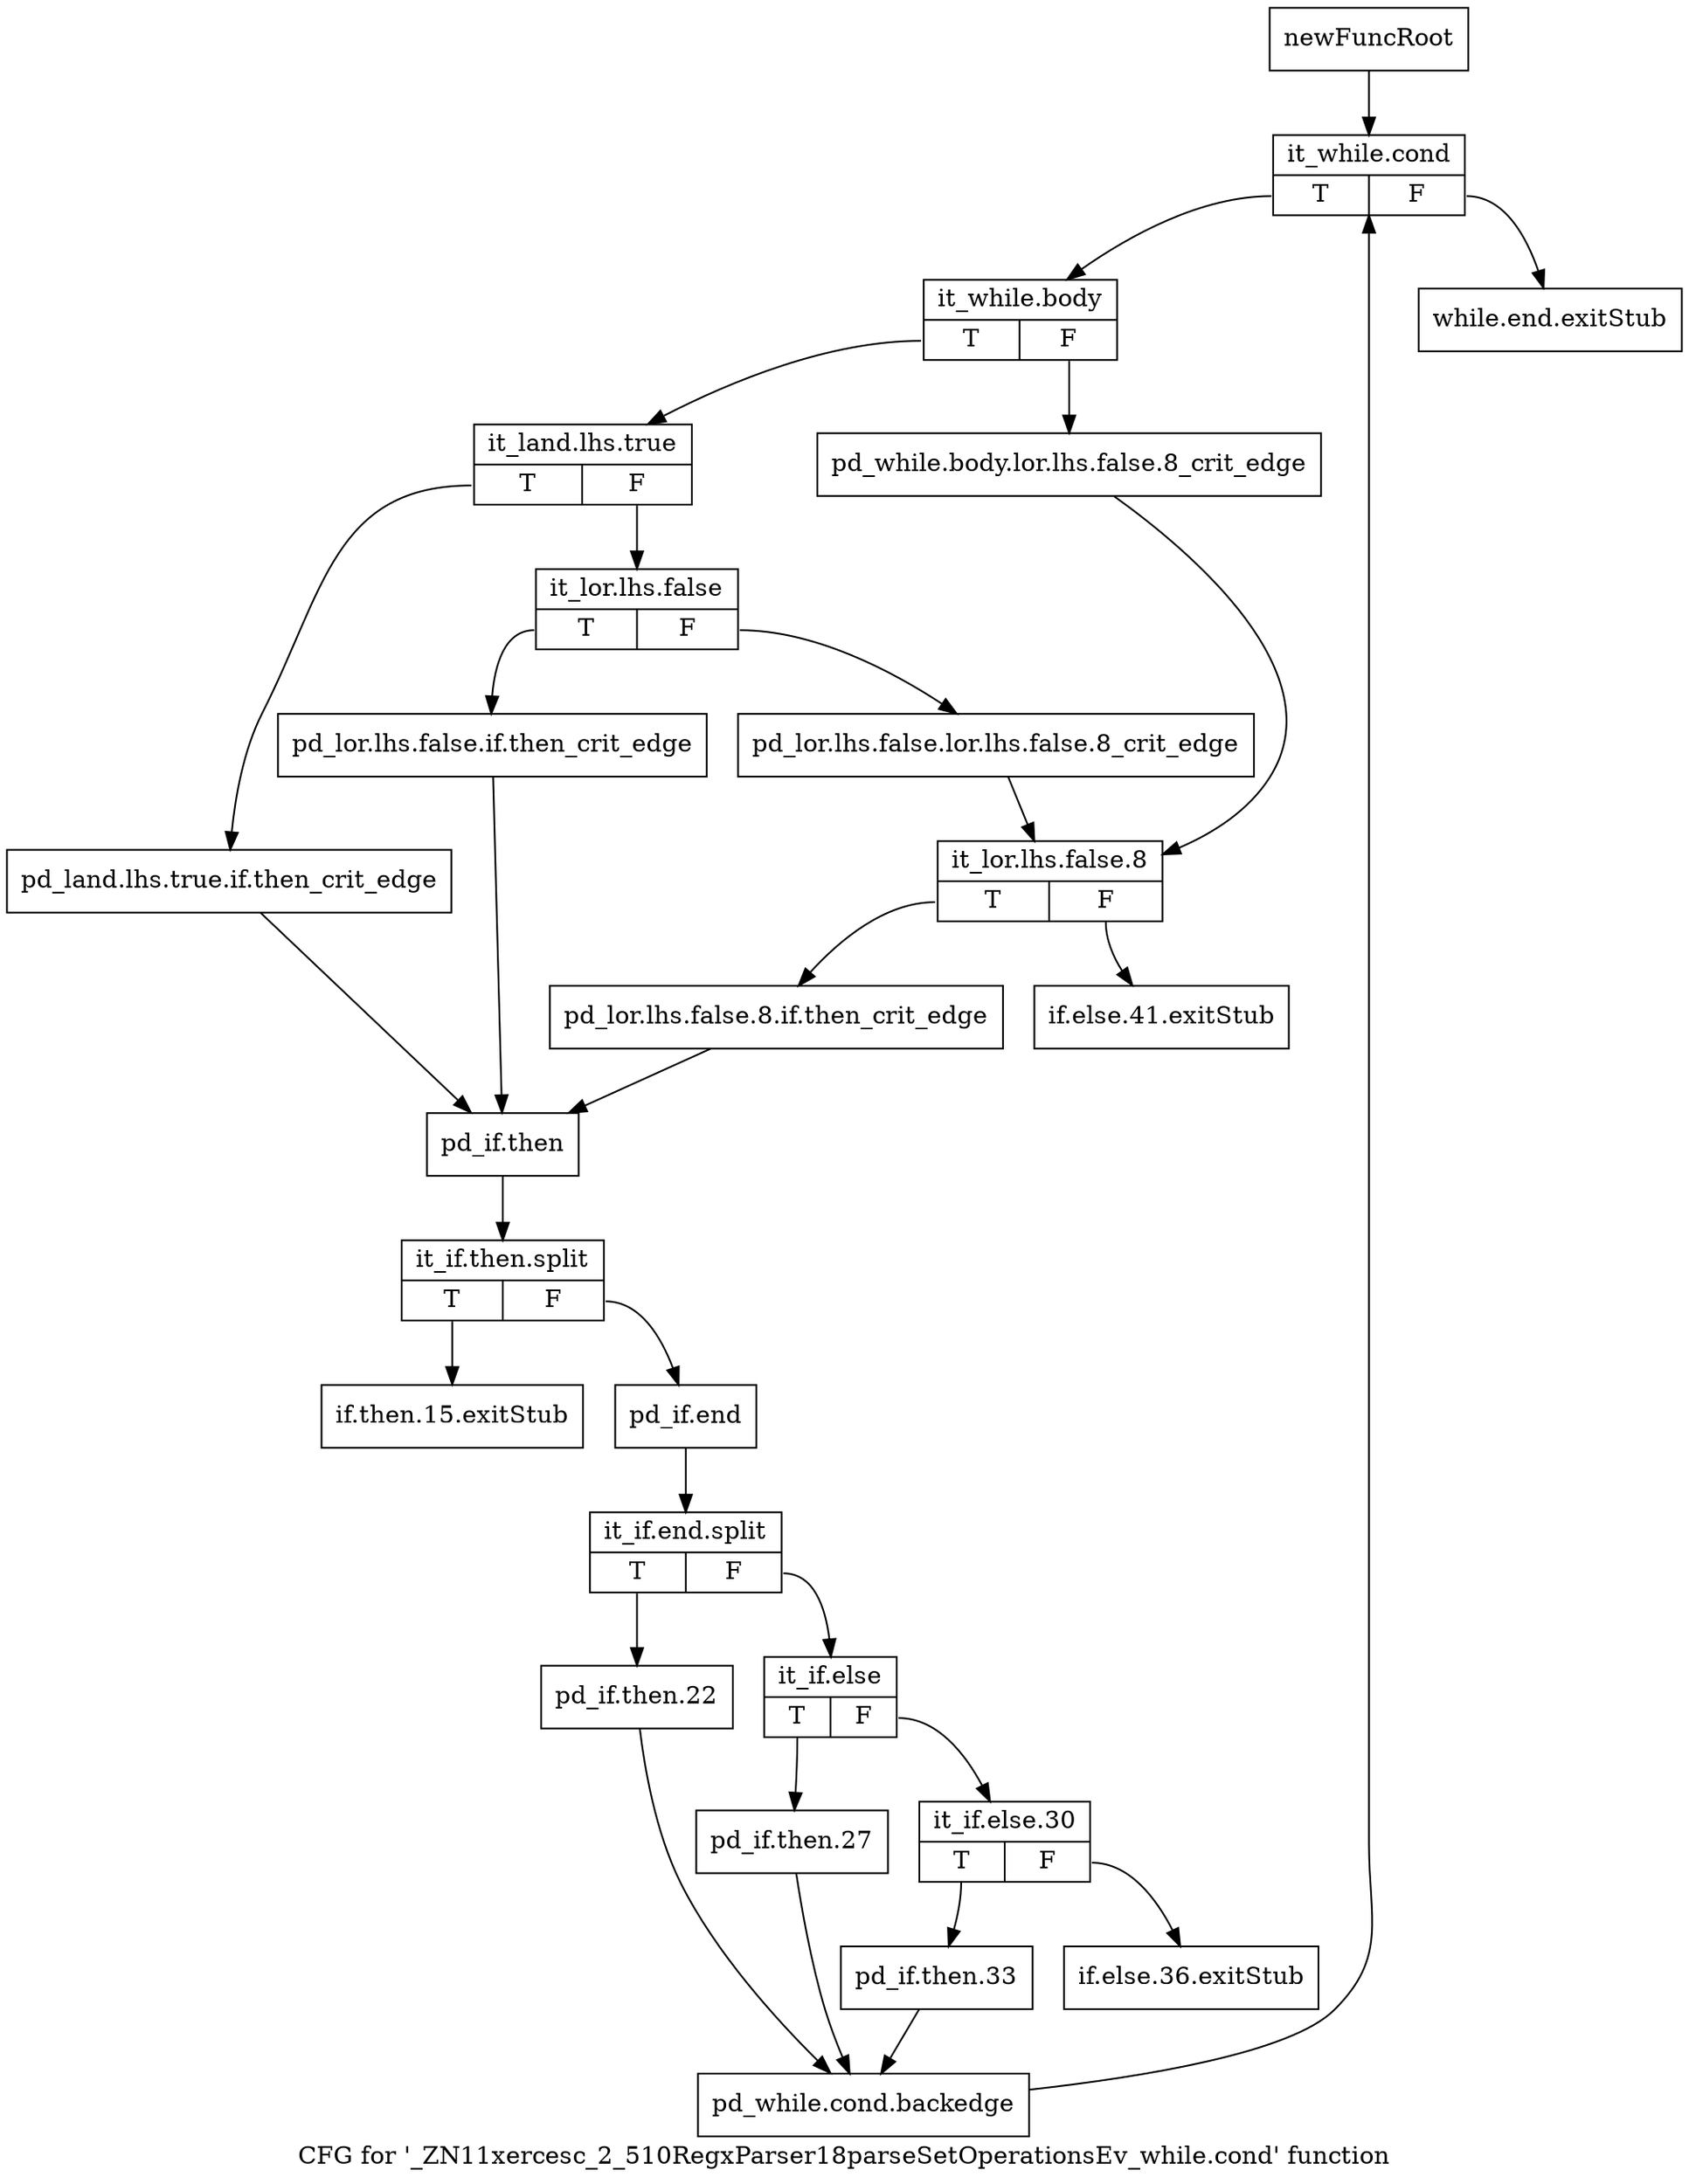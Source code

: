 digraph "CFG for '_ZN11xercesc_2_510RegxParser18parseSetOperationsEv_while.cond' function" {
	label="CFG for '_ZN11xercesc_2_510RegxParser18parseSetOperationsEv_while.cond' function";

	Node0x99879a0 [shape=record,label="{newFuncRoot}"];
	Node0x99879a0 -> Node0x9987f70;
	Node0x9987e30 [shape=record,label="{while.end.exitStub}"];
	Node0x9987e80 [shape=record,label="{if.else.41.exitStub}"];
	Node0x9987ed0 [shape=record,label="{if.then.15.exitStub}"];
	Node0x9987f20 [shape=record,label="{if.else.36.exitStub}"];
	Node0x9987f70 [shape=record,label="{it_while.cond|{<s0>T|<s1>F}}"];
	Node0x9987f70:s0 -> Node0x9987fc0;
	Node0x9987f70:s1 -> Node0x9987e30;
	Node0x9987fc0 [shape=record,label="{it_while.body|{<s0>T|<s1>F}}"];
	Node0x9987fc0:s0 -> Node0x9988060;
	Node0x9987fc0:s1 -> Node0x9988010;
	Node0x9988010 [shape=record,label="{pd_while.body.lor.lhs.false.8_crit_edge}"];
	Node0x9988010 -> Node0x9988150;
	Node0x9988060 [shape=record,label="{it_land.lhs.true|{<s0>T|<s1>F}}"];
	Node0x9988060:s0 -> Node0x9988240;
	Node0x9988060:s1 -> Node0x99880b0;
	Node0x99880b0 [shape=record,label="{it_lor.lhs.false|{<s0>T|<s1>F}}"];
	Node0x99880b0:s0 -> Node0x99881f0;
	Node0x99880b0:s1 -> Node0x9988100;
	Node0x9988100 [shape=record,label="{pd_lor.lhs.false.lor.lhs.false.8_crit_edge}"];
	Node0x9988100 -> Node0x9988150;
	Node0x9988150 [shape=record,label="{it_lor.lhs.false.8|{<s0>T|<s1>F}}"];
	Node0x9988150:s0 -> Node0x99881a0;
	Node0x9988150:s1 -> Node0x9987e80;
	Node0x99881a0 [shape=record,label="{pd_lor.lhs.false.8.if.then_crit_edge}"];
	Node0x99881a0 -> Node0x9988290;
	Node0x99881f0 [shape=record,label="{pd_lor.lhs.false.if.then_crit_edge}"];
	Node0x99881f0 -> Node0x9988290;
	Node0x9988240 [shape=record,label="{pd_land.lhs.true.if.then_crit_edge}"];
	Node0x9988240 -> Node0x9988290;
	Node0x9988290 [shape=record,label="{pd_if.then}"];
	Node0x9988290 -> Node0xce95d60;
	Node0xce95d60 [shape=record,label="{it_if.then.split|{<s0>T|<s1>F}}"];
	Node0xce95d60:s0 -> Node0x9987ed0;
	Node0xce95d60:s1 -> Node0x99882e0;
	Node0x99882e0 [shape=record,label="{pd_if.end}"];
	Node0x99882e0 -> Node0xce95c20;
	Node0xce95c20 [shape=record,label="{it_if.end.split|{<s0>T|<s1>F}}"];
	Node0xce95c20:s0 -> Node0x9988470;
	Node0xce95c20:s1 -> Node0x9988330;
	Node0x9988330 [shape=record,label="{it_if.else|{<s0>T|<s1>F}}"];
	Node0x9988330:s0 -> Node0x9988420;
	Node0x9988330:s1 -> Node0x9988380;
	Node0x9988380 [shape=record,label="{it_if.else.30|{<s0>T|<s1>F}}"];
	Node0x9988380:s0 -> Node0x99883d0;
	Node0x9988380:s1 -> Node0x9987f20;
	Node0x99883d0 [shape=record,label="{pd_if.then.33}"];
	Node0x99883d0 -> Node0x99884c0;
	Node0x9988420 [shape=record,label="{pd_if.then.27}"];
	Node0x9988420 -> Node0x99884c0;
	Node0x9988470 [shape=record,label="{pd_if.then.22}"];
	Node0x9988470 -> Node0x99884c0;
	Node0x99884c0 [shape=record,label="{pd_while.cond.backedge}"];
	Node0x99884c0 -> Node0x9987f70;
}
